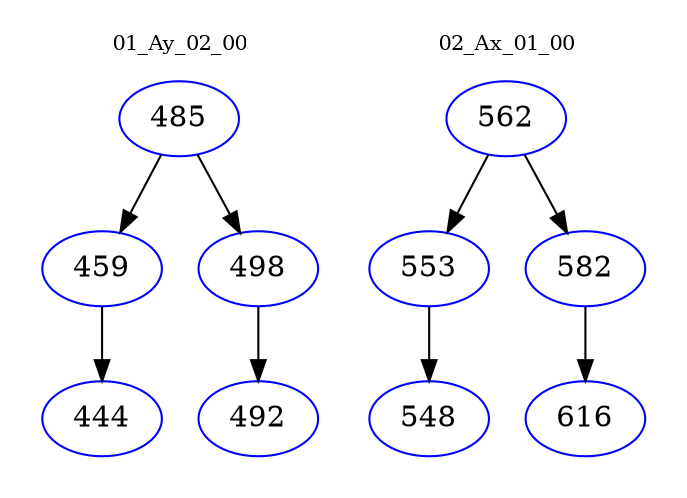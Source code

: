 digraph{
subgraph cluster_0 {
color = white
label = "01_Ay_02_00";
fontsize=10;
T0_485 [label="485", color="blue"]
T0_485 -> T0_459 [color="black"]
T0_459 [label="459", color="blue"]
T0_459 -> T0_444 [color="black"]
T0_444 [label="444", color="blue"]
T0_485 -> T0_498 [color="black"]
T0_498 [label="498", color="blue"]
T0_498 -> T0_492 [color="black"]
T0_492 [label="492", color="blue"]
}
subgraph cluster_1 {
color = white
label = "02_Ax_01_00";
fontsize=10;
T1_562 [label="562", color="blue"]
T1_562 -> T1_553 [color="black"]
T1_553 [label="553", color="blue"]
T1_553 -> T1_548 [color="black"]
T1_548 [label="548", color="blue"]
T1_562 -> T1_582 [color="black"]
T1_582 [label="582", color="blue"]
T1_582 -> T1_616 [color="black"]
T1_616 [label="616", color="blue"]
}
}
